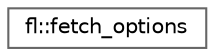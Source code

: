 digraph "Graphical Class Hierarchy"
{
 // INTERACTIVE_SVG=YES
 // LATEX_PDF_SIZE
  bgcolor="transparent";
  edge [fontname=Helvetica,fontsize=10,labelfontname=Helvetica,labelfontsize=10];
  node [fontname=Helvetica,fontsize=10,shape=box,height=0.2,width=0.4];
  rankdir="LR";
  Node0 [id="Node000000",label="fl::fetch_options",height=0.2,width=0.4,color="grey40", fillcolor="white", style="filled",URL="$d2/d49/classfl_1_1fetch__options.html",tooltip="Fetch options builder (fluent interface)"];
}

